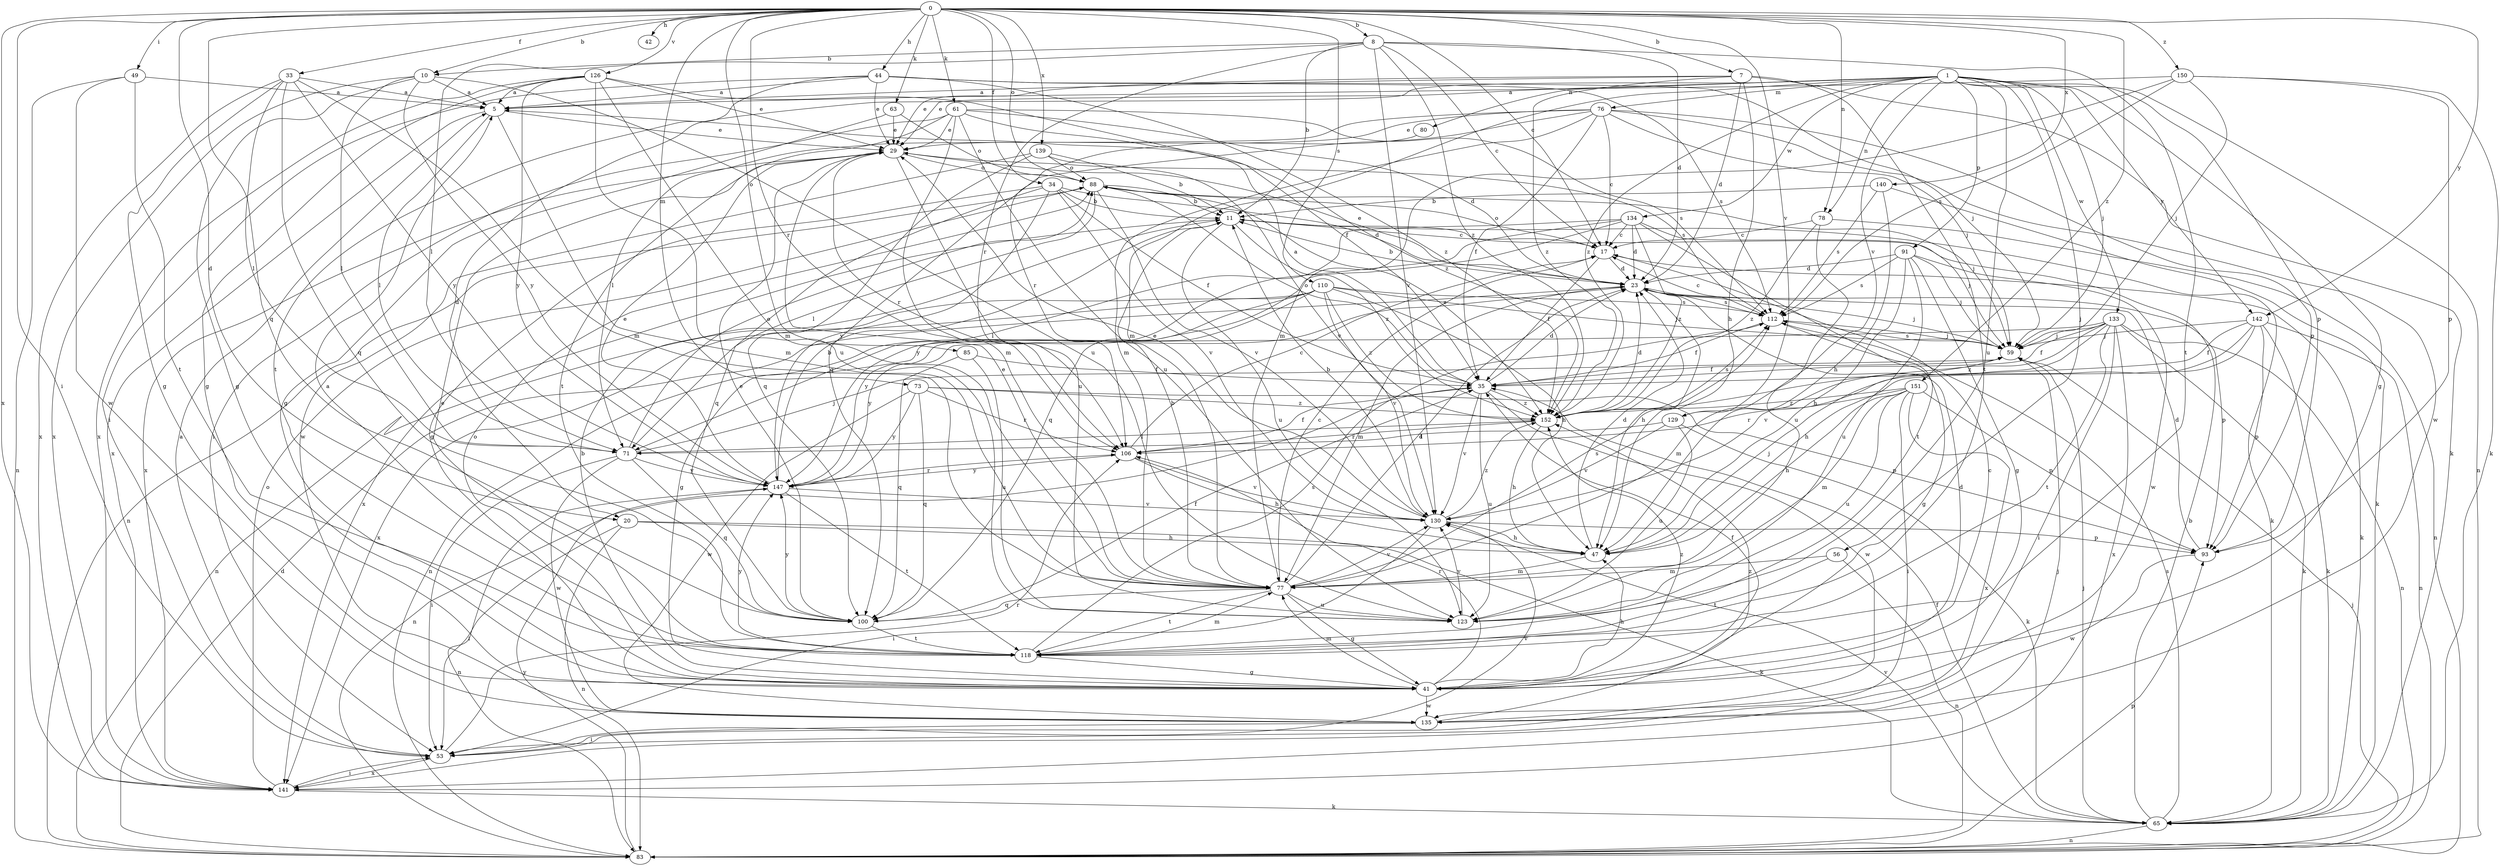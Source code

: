 strict digraph  {
0;
1;
5;
7;
8;
10;
11;
17;
20;
23;
29;
33;
34;
35;
41;
42;
44;
47;
49;
53;
56;
59;
61;
63;
65;
71;
73;
76;
77;
78;
80;
83;
85;
88;
91;
93;
100;
106;
110;
112;
118;
123;
126;
129;
130;
133;
134;
135;
139;
140;
141;
142;
147;
150;
151;
152;
0 -> 7  [label=b];
0 -> 8  [label=b];
0 -> 10  [label=b];
0 -> 17  [label=c];
0 -> 20  [label=d];
0 -> 33  [label=f];
0 -> 34  [label=f];
0 -> 42  [label=h];
0 -> 44  [label=h];
0 -> 49  [label=i];
0 -> 53  [label=i];
0 -> 61  [label=k];
0 -> 63  [label=k];
0 -> 73  [label=m];
0 -> 78  [label=n];
0 -> 85  [label=o];
0 -> 88  [label=o];
0 -> 100  [label=q];
0 -> 106  [label=r];
0 -> 110  [label=s];
0 -> 126  [label=v];
0 -> 129  [label=v];
0 -> 139  [label=x];
0 -> 140  [label=x];
0 -> 141  [label=x];
0 -> 142  [label=y];
0 -> 150  [label=z];
0 -> 151  [label=z];
1 -> 20  [label=d];
1 -> 29  [label=e];
1 -> 41  [label=g];
1 -> 56  [label=j];
1 -> 59  [label=j];
1 -> 76  [label=m];
1 -> 77  [label=m];
1 -> 78  [label=n];
1 -> 80  [label=n];
1 -> 83  [label=n];
1 -> 91  [label=p];
1 -> 93  [label=p];
1 -> 123  [label=u];
1 -> 129  [label=v];
1 -> 133  [label=w];
1 -> 134  [label=w];
1 -> 142  [label=y];
1 -> 152  [label=z];
5 -> 29  [label=e];
5 -> 71  [label=l];
5 -> 77  [label=m];
5 -> 141  [label=x];
7 -> 5  [label=a];
7 -> 23  [label=d];
7 -> 29  [label=e];
7 -> 47  [label=h];
7 -> 65  [label=k];
7 -> 118  [label=t];
7 -> 152  [label=z];
8 -> 10  [label=b];
8 -> 11  [label=b];
8 -> 17  [label=c];
8 -> 23  [label=d];
8 -> 71  [label=l];
8 -> 106  [label=r];
8 -> 118  [label=t];
8 -> 130  [label=v];
8 -> 152  [label=z];
10 -> 5  [label=a];
10 -> 41  [label=g];
10 -> 71  [label=l];
10 -> 123  [label=u];
10 -> 141  [label=x];
10 -> 147  [label=y];
11 -> 17  [label=c];
11 -> 65  [label=k];
11 -> 123  [label=u];
11 -> 141  [label=x];
11 -> 152  [label=z];
17 -> 23  [label=d];
17 -> 35  [label=f];
17 -> 65  [label=k];
17 -> 88  [label=o];
20 -> 47  [label=h];
20 -> 53  [label=i];
20 -> 65  [label=k];
20 -> 83  [label=n];
23 -> 11  [label=b];
23 -> 29  [label=e];
23 -> 47  [label=h];
23 -> 59  [label=j];
23 -> 77  [label=m];
23 -> 83  [label=n];
23 -> 93  [label=p];
23 -> 112  [label=s];
29 -> 88  [label=o];
29 -> 106  [label=r];
29 -> 112  [label=s];
29 -> 123  [label=u];
29 -> 141  [label=x];
33 -> 5  [label=a];
33 -> 41  [label=g];
33 -> 71  [label=l];
33 -> 77  [label=m];
33 -> 100  [label=q];
33 -> 141  [label=x];
33 -> 147  [label=y];
34 -> 11  [label=b];
34 -> 23  [label=d];
34 -> 35  [label=f];
34 -> 41  [label=g];
34 -> 100  [label=q];
34 -> 130  [label=v];
34 -> 147  [label=y];
35 -> 5  [label=a];
35 -> 23  [label=d];
35 -> 83  [label=n];
35 -> 88  [label=o];
35 -> 123  [label=u];
35 -> 130  [label=v];
35 -> 135  [label=w];
35 -> 152  [label=z];
41 -> 11  [label=b];
41 -> 17  [label=c];
41 -> 23  [label=d];
41 -> 35  [label=f];
41 -> 47  [label=h];
41 -> 77  [label=m];
41 -> 88  [label=o];
41 -> 106  [label=r];
41 -> 135  [label=w];
41 -> 152  [label=z];
44 -> 5  [label=a];
44 -> 29  [label=e];
44 -> 53  [label=i];
44 -> 59  [label=j];
44 -> 112  [label=s];
44 -> 118  [label=t];
44 -> 152  [label=z];
47 -> 23  [label=d];
47 -> 59  [label=j];
47 -> 77  [label=m];
49 -> 5  [label=a];
49 -> 83  [label=n];
49 -> 118  [label=t];
49 -> 135  [label=w];
53 -> 5  [label=a];
53 -> 106  [label=r];
53 -> 130  [label=v];
53 -> 141  [label=x];
56 -> 77  [label=m];
56 -> 83  [label=n];
56 -> 118  [label=t];
59 -> 35  [label=f];
59 -> 112  [label=s];
61 -> 23  [label=d];
61 -> 29  [label=e];
61 -> 53  [label=i];
61 -> 77  [label=m];
61 -> 112  [label=s];
61 -> 118  [label=t];
61 -> 123  [label=u];
61 -> 152  [label=z];
63 -> 29  [label=e];
63 -> 41  [label=g];
63 -> 88  [label=o];
65 -> 11  [label=b];
65 -> 35  [label=f];
65 -> 59  [label=j];
65 -> 83  [label=n];
65 -> 112  [label=s];
65 -> 130  [label=v];
71 -> 53  [label=i];
71 -> 59  [label=j];
71 -> 88  [label=o];
71 -> 100  [label=q];
71 -> 135  [label=w];
71 -> 147  [label=y];
73 -> 93  [label=p];
73 -> 100  [label=q];
73 -> 106  [label=r];
73 -> 135  [label=w];
73 -> 147  [label=y];
73 -> 152  [label=z];
76 -> 17  [label=c];
76 -> 29  [label=e];
76 -> 35  [label=f];
76 -> 59  [label=j];
76 -> 71  [label=l];
76 -> 77  [label=m];
76 -> 93  [label=p];
76 -> 100  [label=q];
76 -> 135  [label=w];
77 -> 11  [label=b];
77 -> 17  [label=c];
77 -> 23  [label=d];
77 -> 29  [label=e];
77 -> 41  [label=g];
77 -> 100  [label=q];
77 -> 112  [label=s];
77 -> 118  [label=t];
77 -> 123  [label=u];
77 -> 130  [label=v];
78 -> 17  [label=c];
78 -> 83  [label=n];
78 -> 123  [label=u];
78 -> 152  [label=z];
80 -> 106  [label=r];
83 -> 23  [label=d];
83 -> 59  [label=j];
83 -> 93  [label=p];
83 -> 147  [label=y];
85 -> 35  [label=f];
85 -> 100  [label=q];
85 -> 123  [label=u];
88 -> 11  [label=b];
88 -> 59  [label=j];
88 -> 71  [label=l];
88 -> 83  [label=n];
88 -> 130  [label=v];
88 -> 152  [label=z];
91 -> 23  [label=d];
91 -> 41  [label=g];
91 -> 47  [label=h];
91 -> 59  [label=j];
91 -> 112  [label=s];
91 -> 123  [label=u];
91 -> 135  [label=w];
93 -> 23  [label=d];
93 -> 135  [label=w];
100 -> 29  [label=e];
100 -> 35  [label=f];
100 -> 118  [label=t];
100 -> 147  [label=y];
106 -> 17  [label=c];
106 -> 35  [label=f];
106 -> 47  [label=h];
106 -> 130  [label=v];
106 -> 147  [label=y];
110 -> 41  [label=g];
110 -> 47  [label=h];
110 -> 59  [label=j];
110 -> 83  [label=n];
110 -> 112  [label=s];
110 -> 130  [label=v];
110 -> 141  [label=x];
110 -> 147  [label=y];
110 -> 152  [label=z];
112 -> 17  [label=c];
112 -> 35  [label=f];
112 -> 41  [label=g];
112 -> 59  [label=j];
118 -> 5  [label=a];
118 -> 29  [label=e];
118 -> 41  [label=g];
118 -> 77  [label=m];
118 -> 112  [label=s];
118 -> 147  [label=y];
123 -> 130  [label=v];
126 -> 5  [label=a];
126 -> 29  [label=e];
126 -> 35  [label=f];
126 -> 41  [label=g];
126 -> 77  [label=m];
126 -> 123  [label=u];
126 -> 141  [label=x];
126 -> 147  [label=y];
129 -> 65  [label=k];
129 -> 71  [label=l];
129 -> 123  [label=u];
129 -> 130  [label=v];
130 -> 11  [label=b];
130 -> 29  [label=e];
130 -> 47  [label=h];
130 -> 53  [label=i];
130 -> 93  [label=p];
130 -> 152  [label=z];
133 -> 35  [label=f];
133 -> 53  [label=i];
133 -> 59  [label=j];
133 -> 65  [label=k];
133 -> 77  [label=m];
133 -> 83  [label=n];
133 -> 118  [label=t];
133 -> 141  [label=x];
133 -> 147  [label=y];
133 -> 152  [label=z];
134 -> 17  [label=c];
134 -> 23  [label=d];
134 -> 59  [label=j];
134 -> 71  [label=l];
134 -> 100  [label=q];
134 -> 118  [label=t];
134 -> 147  [label=y];
134 -> 152  [label=z];
135 -> 53  [label=i];
135 -> 152  [label=z];
139 -> 11  [label=b];
139 -> 88  [label=o];
139 -> 100  [label=q];
139 -> 130  [label=v];
139 -> 135  [label=w];
140 -> 11  [label=b];
140 -> 47  [label=h];
140 -> 65  [label=k];
140 -> 112  [label=s];
141 -> 53  [label=i];
141 -> 59  [label=j];
141 -> 65  [label=k];
141 -> 88  [label=o];
142 -> 35  [label=f];
142 -> 47  [label=h];
142 -> 59  [label=j];
142 -> 65  [label=k];
142 -> 83  [label=n];
142 -> 93  [label=p];
142 -> 130  [label=v];
147 -> 11  [label=b];
147 -> 29  [label=e];
147 -> 83  [label=n];
147 -> 106  [label=r];
147 -> 118  [label=t];
147 -> 130  [label=v];
150 -> 5  [label=a];
150 -> 59  [label=j];
150 -> 65  [label=k];
150 -> 77  [label=m];
150 -> 93  [label=p];
150 -> 112  [label=s];
151 -> 47  [label=h];
151 -> 53  [label=i];
151 -> 77  [label=m];
151 -> 93  [label=p];
151 -> 106  [label=r];
151 -> 123  [label=u];
151 -> 141  [label=x];
151 -> 152  [label=z];
152 -> 23  [label=d];
152 -> 47  [label=h];
152 -> 71  [label=l];
152 -> 106  [label=r];
152 -> 112  [label=s];
}
